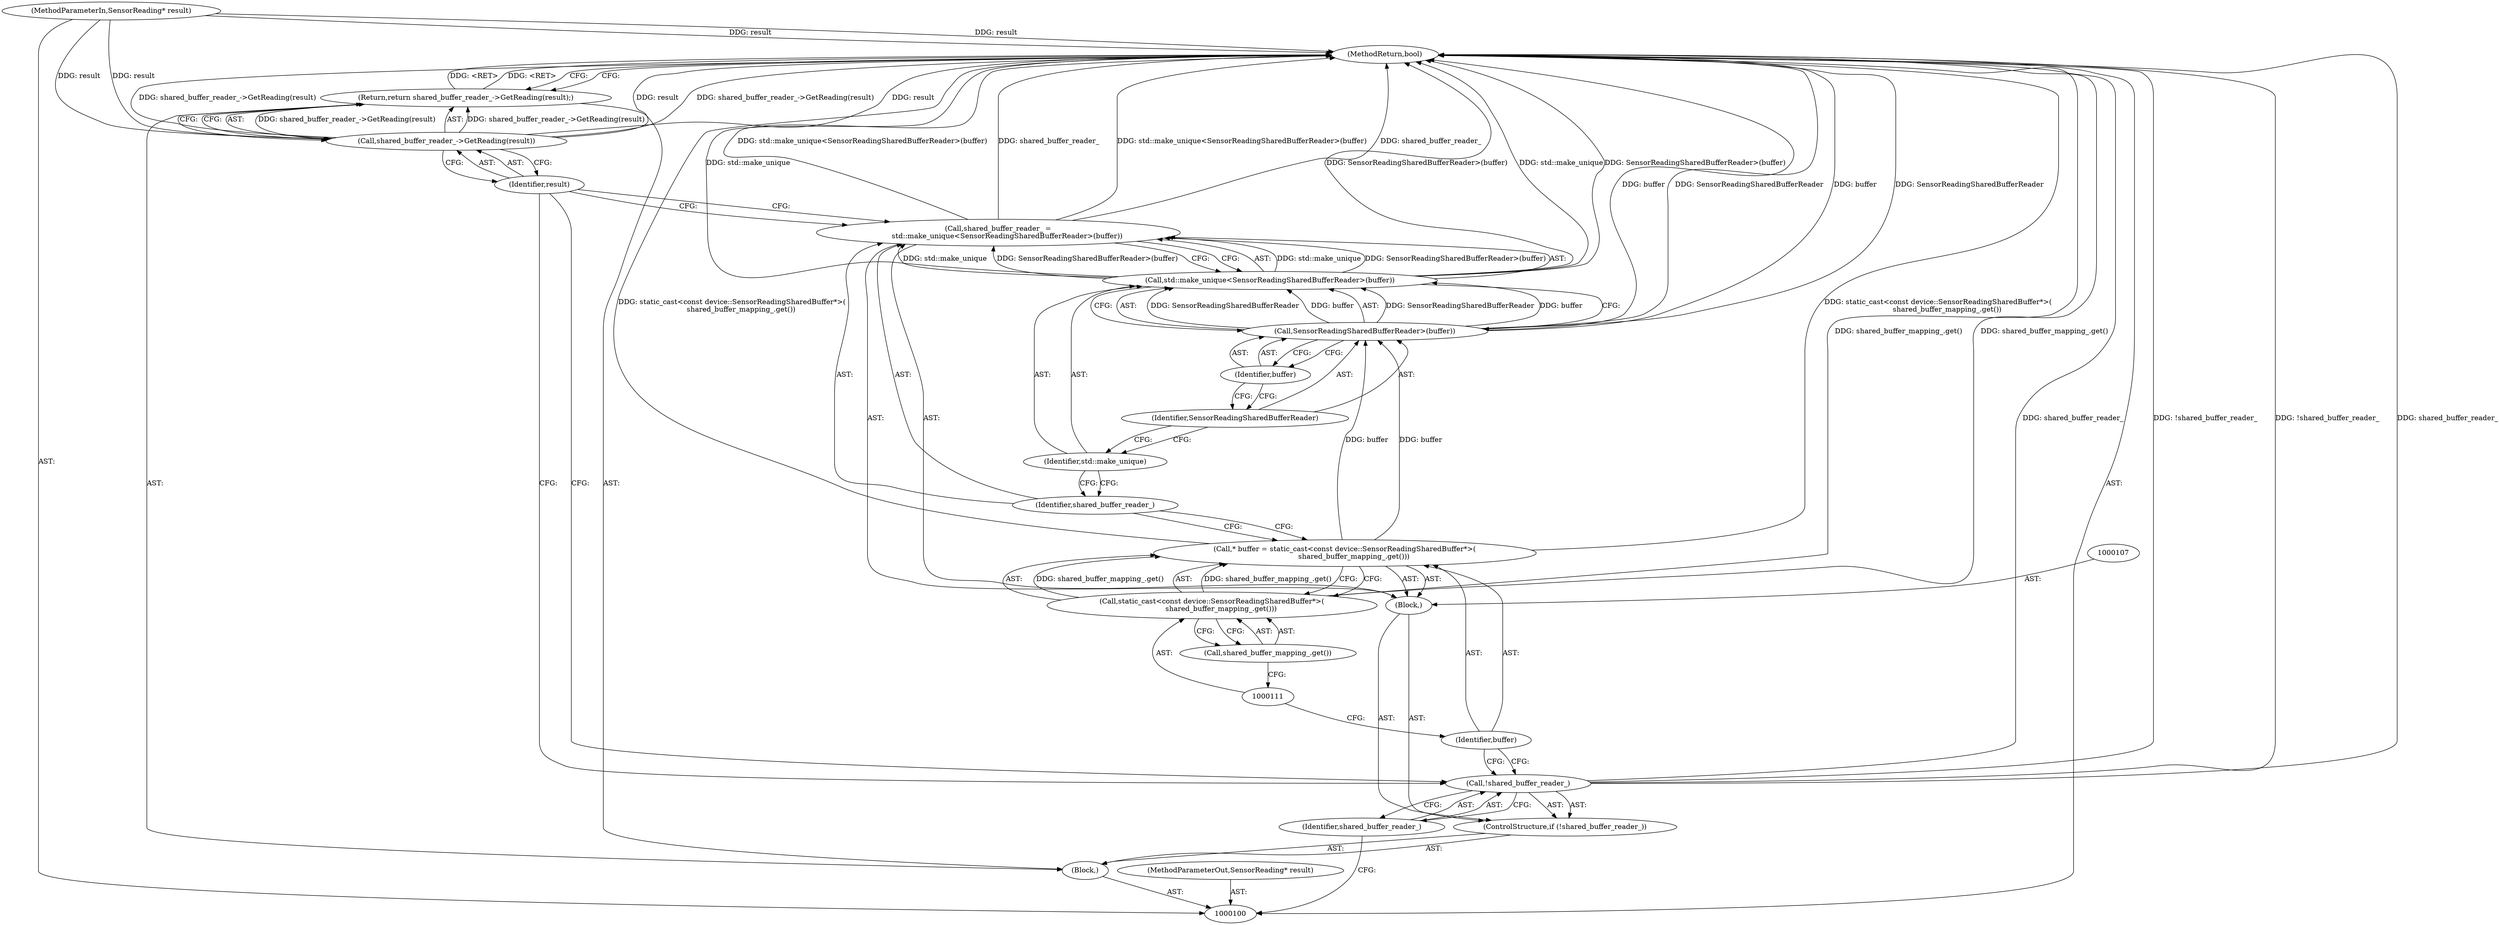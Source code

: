 digraph "1_Chrome_c0c8978849ac57e4ecd613ddc8ff7852a2054734_2" {
"1000123" [label="(MethodReturn,bool)"];
"1000101" [label="(MethodParameterIn,SensorReading* result)"];
"1000161" [label="(MethodParameterOut,SensorReading* result)"];
"1000102" [label="(Block,)"];
"1000103" [label="(ControlStructure,if (!shared_buffer_reader_))"];
"1000104" [label="(Call,!shared_buffer_reader_)"];
"1000105" [label="(Identifier,shared_buffer_reader_)"];
"1000108" [label="(Call,* buffer = static_cast<const device::SensorReadingSharedBuffer*>(\n        shared_buffer_mapping_.get()))"];
"1000109" [label="(Identifier,buffer)"];
"1000110" [label="(Call,static_cast<const device::SensorReadingSharedBuffer*>(\n        shared_buffer_mapping_.get()))"];
"1000106" [label="(Block,)"];
"1000112" [label="(Call,shared_buffer_mapping_.get())"];
"1000113" [label="(Call,shared_buffer_reader_ =\n        std::make_unique<SensorReadingSharedBufferReader>(buffer))"];
"1000114" [label="(Identifier,shared_buffer_reader_)"];
"1000117" [label="(Call,SensorReadingSharedBufferReader>(buffer))"];
"1000118" [label="(Identifier,SensorReadingSharedBufferReader)"];
"1000119" [label="(Identifier,buffer)"];
"1000115" [label="(Call,std::make_unique<SensorReadingSharedBufferReader>(buffer))"];
"1000116" [label="(Identifier,std::make_unique)"];
"1000121" [label="(Call,shared_buffer_reader_->GetReading(result))"];
"1000120" [label="(Return,return shared_buffer_reader_->GetReading(result);)"];
"1000122" [label="(Identifier,result)"];
"1000123" -> "1000100"  [label="AST: "];
"1000123" -> "1000120"  [label="CFG: "];
"1000120" -> "1000123"  [label="DDG: <RET>"];
"1000115" -> "1000123"  [label="DDG: SensorReadingSharedBufferReader>(buffer)"];
"1000115" -> "1000123"  [label="DDG: std::make_unique"];
"1000104" -> "1000123"  [label="DDG: !shared_buffer_reader_"];
"1000104" -> "1000123"  [label="DDG: shared_buffer_reader_"];
"1000113" -> "1000123"  [label="DDG: shared_buffer_reader_"];
"1000113" -> "1000123"  [label="DDG: std::make_unique<SensorReadingSharedBufferReader>(buffer)"];
"1000117" -> "1000123"  [label="DDG: SensorReadingSharedBufferReader"];
"1000117" -> "1000123"  [label="DDG: buffer"];
"1000110" -> "1000123"  [label="DDG: shared_buffer_mapping_.get()"];
"1000121" -> "1000123"  [label="DDG: result"];
"1000121" -> "1000123"  [label="DDG: shared_buffer_reader_->GetReading(result)"];
"1000101" -> "1000123"  [label="DDG: result"];
"1000108" -> "1000123"  [label="DDG: static_cast<const device::SensorReadingSharedBuffer*>(\n        shared_buffer_mapping_.get())"];
"1000101" -> "1000100"  [label="AST: "];
"1000101" -> "1000123"  [label="DDG: result"];
"1000101" -> "1000121"  [label="DDG: result"];
"1000161" -> "1000100"  [label="AST: "];
"1000102" -> "1000100"  [label="AST: "];
"1000103" -> "1000102"  [label="AST: "];
"1000120" -> "1000102"  [label="AST: "];
"1000103" -> "1000102"  [label="AST: "];
"1000104" -> "1000103"  [label="AST: "];
"1000106" -> "1000103"  [label="AST: "];
"1000104" -> "1000103"  [label="AST: "];
"1000104" -> "1000105"  [label="CFG: "];
"1000105" -> "1000104"  [label="AST: "];
"1000109" -> "1000104"  [label="CFG: "];
"1000122" -> "1000104"  [label="CFG: "];
"1000104" -> "1000123"  [label="DDG: !shared_buffer_reader_"];
"1000104" -> "1000123"  [label="DDG: shared_buffer_reader_"];
"1000105" -> "1000104"  [label="AST: "];
"1000105" -> "1000100"  [label="CFG: "];
"1000104" -> "1000105"  [label="CFG: "];
"1000108" -> "1000106"  [label="AST: "];
"1000108" -> "1000110"  [label="CFG: "];
"1000109" -> "1000108"  [label="AST: "];
"1000110" -> "1000108"  [label="AST: "];
"1000114" -> "1000108"  [label="CFG: "];
"1000108" -> "1000123"  [label="DDG: static_cast<const device::SensorReadingSharedBuffer*>(\n        shared_buffer_mapping_.get())"];
"1000110" -> "1000108"  [label="DDG: shared_buffer_mapping_.get()"];
"1000108" -> "1000117"  [label="DDG: buffer"];
"1000109" -> "1000108"  [label="AST: "];
"1000109" -> "1000104"  [label="CFG: "];
"1000111" -> "1000109"  [label="CFG: "];
"1000110" -> "1000108"  [label="AST: "];
"1000110" -> "1000112"  [label="CFG: "];
"1000111" -> "1000110"  [label="AST: "];
"1000112" -> "1000110"  [label="AST: "];
"1000108" -> "1000110"  [label="CFG: "];
"1000110" -> "1000123"  [label="DDG: shared_buffer_mapping_.get()"];
"1000110" -> "1000108"  [label="DDG: shared_buffer_mapping_.get()"];
"1000106" -> "1000103"  [label="AST: "];
"1000107" -> "1000106"  [label="AST: "];
"1000108" -> "1000106"  [label="AST: "];
"1000113" -> "1000106"  [label="AST: "];
"1000112" -> "1000110"  [label="AST: "];
"1000112" -> "1000111"  [label="CFG: "];
"1000110" -> "1000112"  [label="CFG: "];
"1000113" -> "1000106"  [label="AST: "];
"1000113" -> "1000115"  [label="CFG: "];
"1000114" -> "1000113"  [label="AST: "];
"1000115" -> "1000113"  [label="AST: "];
"1000122" -> "1000113"  [label="CFG: "];
"1000113" -> "1000123"  [label="DDG: shared_buffer_reader_"];
"1000113" -> "1000123"  [label="DDG: std::make_unique<SensorReadingSharedBufferReader>(buffer)"];
"1000115" -> "1000113"  [label="DDG: std::make_unique"];
"1000115" -> "1000113"  [label="DDG: SensorReadingSharedBufferReader>(buffer)"];
"1000114" -> "1000113"  [label="AST: "];
"1000114" -> "1000108"  [label="CFG: "];
"1000116" -> "1000114"  [label="CFG: "];
"1000117" -> "1000115"  [label="AST: "];
"1000117" -> "1000119"  [label="CFG: "];
"1000118" -> "1000117"  [label="AST: "];
"1000119" -> "1000117"  [label="AST: "];
"1000115" -> "1000117"  [label="CFG: "];
"1000117" -> "1000123"  [label="DDG: SensorReadingSharedBufferReader"];
"1000117" -> "1000123"  [label="DDG: buffer"];
"1000117" -> "1000115"  [label="DDG: SensorReadingSharedBufferReader"];
"1000117" -> "1000115"  [label="DDG: buffer"];
"1000108" -> "1000117"  [label="DDG: buffer"];
"1000118" -> "1000117"  [label="AST: "];
"1000118" -> "1000116"  [label="CFG: "];
"1000119" -> "1000118"  [label="CFG: "];
"1000119" -> "1000117"  [label="AST: "];
"1000119" -> "1000118"  [label="CFG: "];
"1000117" -> "1000119"  [label="CFG: "];
"1000115" -> "1000113"  [label="AST: "];
"1000115" -> "1000117"  [label="CFG: "];
"1000116" -> "1000115"  [label="AST: "];
"1000117" -> "1000115"  [label="AST: "];
"1000113" -> "1000115"  [label="CFG: "];
"1000115" -> "1000123"  [label="DDG: SensorReadingSharedBufferReader>(buffer)"];
"1000115" -> "1000123"  [label="DDG: std::make_unique"];
"1000115" -> "1000113"  [label="DDG: std::make_unique"];
"1000115" -> "1000113"  [label="DDG: SensorReadingSharedBufferReader>(buffer)"];
"1000117" -> "1000115"  [label="DDG: SensorReadingSharedBufferReader"];
"1000117" -> "1000115"  [label="DDG: buffer"];
"1000116" -> "1000115"  [label="AST: "];
"1000116" -> "1000114"  [label="CFG: "];
"1000118" -> "1000116"  [label="CFG: "];
"1000121" -> "1000120"  [label="AST: "];
"1000121" -> "1000122"  [label="CFG: "];
"1000122" -> "1000121"  [label="AST: "];
"1000120" -> "1000121"  [label="CFG: "];
"1000121" -> "1000123"  [label="DDG: result"];
"1000121" -> "1000123"  [label="DDG: shared_buffer_reader_->GetReading(result)"];
"1000121" -> "1000120"  [label="DDG: shared_buffer_reader_->GetReading(result)"];
"1000101" -> "1000121"  [label="DDG: result"];
"1000120" -> "1000102"  [label="AST: "];
"1000120" -> "1000121"  [label="CFG: "];
"1000121" -> "1000120"  [label="AST: "];
"1000123" -> "1000120"  [label="CFG: "];
"1000120" -> "1000123"  [label="DDG: <RET>"];
"1000121" -> "1000120"  [label="DDG: shared_buffer_reader_->GetReading(result)"];
"1000122" -> "1000121"  [label="AST: "];
"1000122" -> "1000113"  [label="CFG: "];
"1000122" -> "1000104"  [label="CFG: "];
"1000121" -> "1000122"  [label="CFG: "];
}

